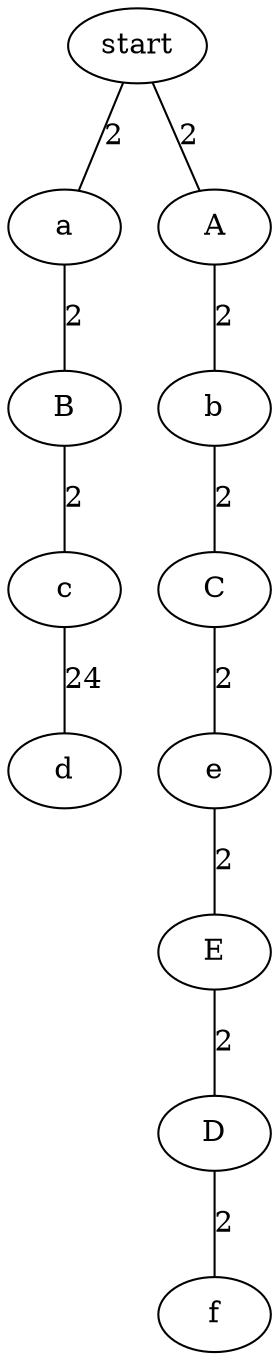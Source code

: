 graph {
    start -- a[label="2"];
    start -- A[label="2"];
    a -- B[label="2"];
    A -- b[label="2"];
    B -- c[label="2"];
    b -- C[label="2"];
    c -- d[label="24"];
    C -- e[label="2"];
    e -- E[label="2"];
    E -- D[label="2"];
    D -- f[label="2"];
}

